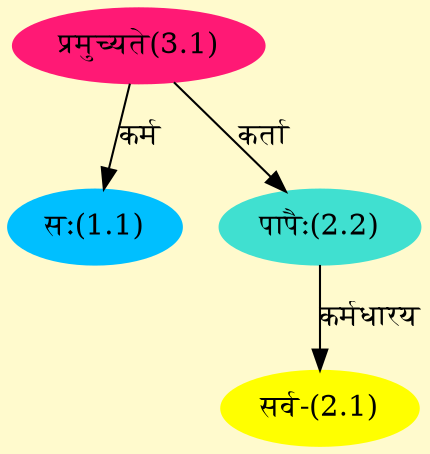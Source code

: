 digraph G{
rankdir=BT;
 compound=true;
 bgcolor="lemonchiffon1";
Node1_1 [style=filled, color="#00BFFF" label = "सः(1.1)"]
Node3_1 [style=filled, color="#FF1975" label = "प्रमुच्यते(3.1)"]
Node2_1 [style=filled, color="#FFFF00" label = "सर्व-(2.1)"]
Node2_2 [style=filled, color="#40E0D0" label = "पापैः(2.2)"]
/* Start of Relations section */

Node1_1 -> Node3_1 [  label="कर्म"  dir="back" ]
Node2_1 -> Node2_2 [  label="कर्मधारय"  dir="back" ]
Node2_2 -> Node3_1 [  label="कर्ता"  dir="back" ]
}
